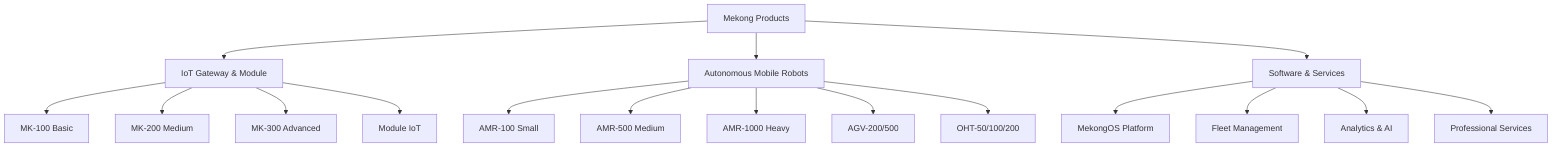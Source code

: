 graph TB
    A[Mekong Products] --> B[IoT Gateway & Module]
    A --> C[Autonomous Mobile Robots]
    A --> D[Software & Services]
    
    B --> B1[MK-100 Basic]
    B --> B2[MK-200 Medium]
    B --> B3[MK-300 Advanced]
    B --> B4[Module IoT]
    
    C --> C1[AMR-100 Small]
    C --> C2[AMR-500 Medium]
    C --> C3[AMR-1000 Heavy]
    C --> C4[AGV-200/500]
    C --> C5[OHT-50/100/200]
    
    D --> D1[MekongOS Platform]
    D --> D2[Fleet Management]
    D --> D3[Analytics & AI]
    D --> D4[Professional Services]
